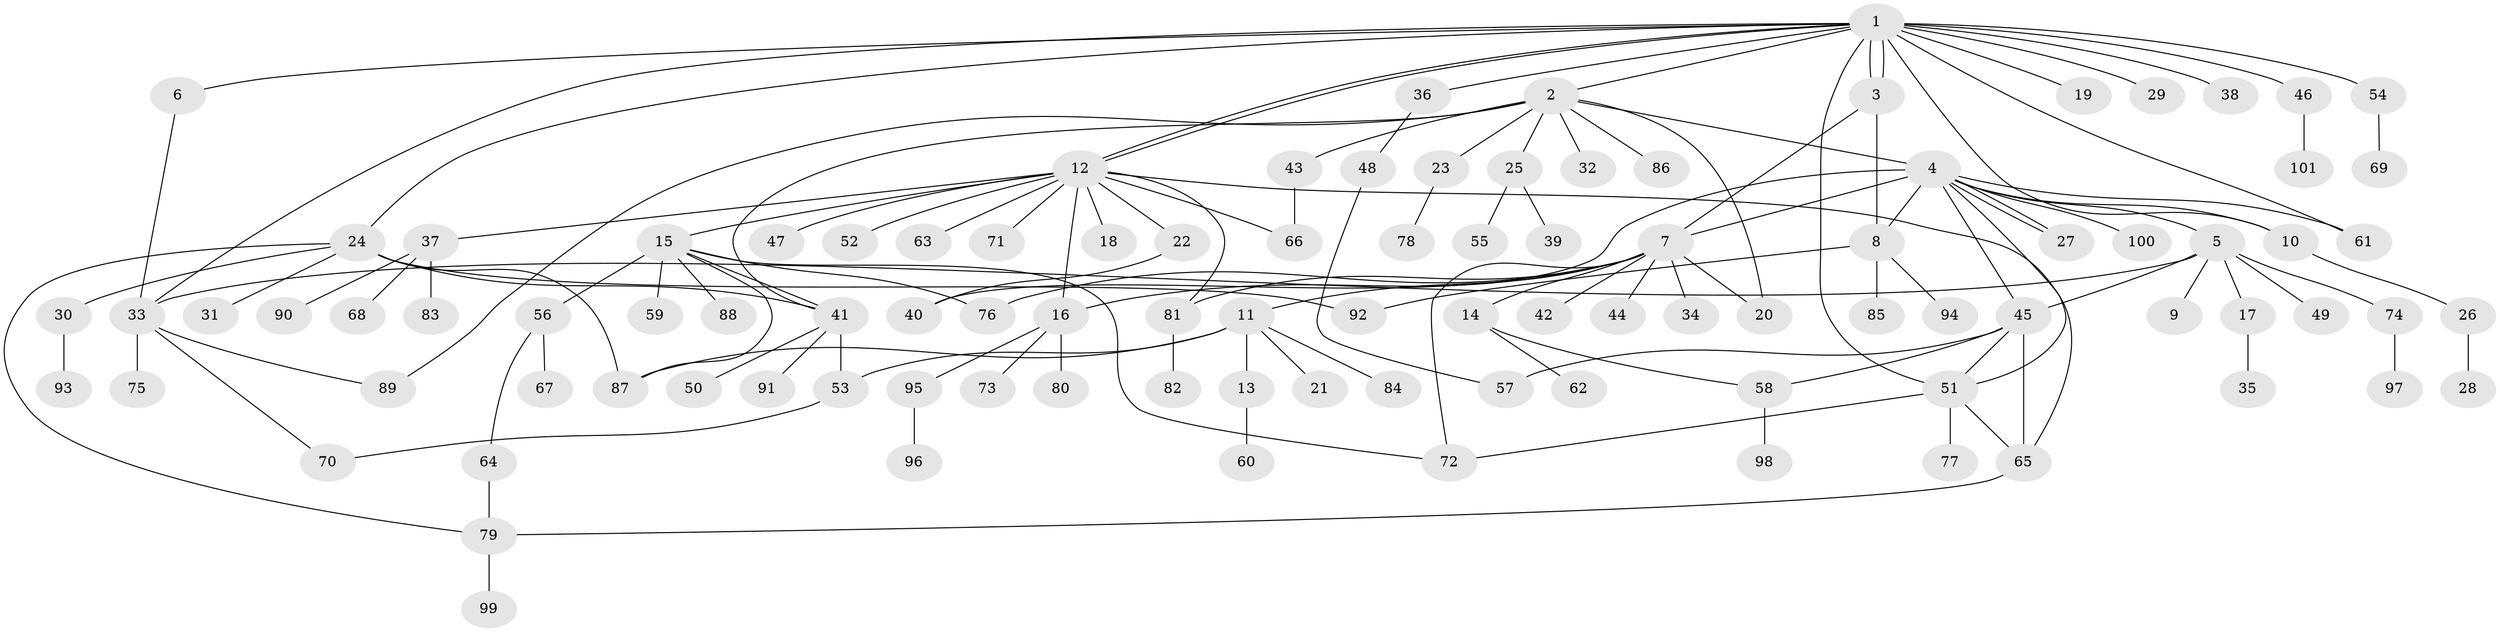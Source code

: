 // coarse degree distribution, {3: 0.11267605633802817, 2: 0.2112676056338028, 6: 0.04225352112676056, 10: 0.014084507042253521, 1: 0.43661971830985913, 14: 0.014084507042253521, 11: 0.014084507042253521, 12: 0.014084507042253521, 4: 0.056338028169014086, 5: 0.056338028169014086, 9: 0.014084507042253521, 7: 0.014084507042253521}
// Generated by graph-tools (version 1.1) at 2025/36/03/04/25 23:36:50]
// undirected, 101 vertices, 134 edges
graph export_dot {
  node [color=gray90,style=filled];
  1;
  2;
  3;
  4;
  5;
  6;
  7;
  8;
  9;
  10;
  11;
  12;
  13;
  14;
  15;
  16;
  17;
  18;
  19;
  20;
  21;
  22;
  23;
  24;
  25;
  26;
  27;
  28;
  29;
  30;
  31;
  32;
  33;
  34;
  35;
  36;
  37;
  38;
  39;
  40;
  41;
  42;
  43;
  44;
  45;
  46;
  47;
  48;
  49;
  50;
  51;
  52;
  53;
  54;
  55;
  56;
  57;
  58;
  59;
  60;
  61;
  62;
  63;
  64;
  65;
  66;
  67;
  68;
  69;
  70;
  71;
  72;
  73;
  74;
  75;
  76;
  77;
  78;
  79;
  80;
  81;
  82;
  83;
  84;
  85;
  86;
  87;
  88;
  89;
  90;
  91;
  92;
  93;
  94;
  95;
  96;
  97;
  98;
  99;
  100;
  101;
  1 -- 2;
  1 -- 3;
  1 -- 3;
  1 -- 6;
  1 -- 10;
  1 -- 12;
  1 -- 12;
  1 -- 19;
  1 -- 24;
  1 -- 29;
  1 -- 33;
  1 -- 36;
  1 -- 38;
  1 -- 46;
  1 -- 51;
  1 -- 54;
  1 -- 61;
  2 -- 4;
  2 -- 20;
  2 -- 23;
  2 -- 25;
  2 -- 32;
  2 -- 41;
  2 -- 43;
  2 -- 86;
  2 -- 89;
  3 -- 7;
  3 -- 8;
  4 -- 5;
  4 -- 7;
  4 -- 8;
  4 -- 10;
  4 -- 27;
  4 -- 27;
  4 -- 40;
  4 -- 45;
  4 -- 51;
  4 -- 61;
  4 -- 100;
  5 -- 9;
  5 -- 17;
  5 -- 33;
  5 -- 45;
  5 -- 49;
  5 -- 74;
  6 -- 33;
  7 -- 11;
  7 -- 14;
  7 -- 16;
  7 -- 20;
  7 -- 34;
  7 -- 42;
  7 -- 44;
  7 -- 72;
  7 -- 76;
  7 -- 81;
  8 -- 85;
  8 -- 92;
  8 -- 94;
  10 -- 26;
  11 -- 13;
  11 -- 21;
  11 -- 53;
  11 -- 84;
  11 -- 87;
  12 -- 15;
  12 -- 16;
  12 -- 18;
  12 -- 22;
  12 -- 37;
  12 -- 47;
  12 -- 52;
  12 -- 63;
  12 -- 65;
  12 -- 66;
  12 -- 71;
  12 -- 81;
  13 -- 60;
  14 -- 58;
  14 -- 62;
  15 -- 41;
  15 -- 56;
  15 -- 59;
  15 -- 72;
  15 -- 76;
  15 -- 87;
  15 -- 88;
  16 -- 73;
  16 -- 80;
  16 -- 95;
  17 -- 35;
  22 -- 40;
  23 -- 78;
  24 -- 30;
  24 -- 31;
  24 -- 41;
  24 -- 79;
  24 -- 87;
  24 -- 92;
  25 -- 39;
  25 -- 55;
  26 -- 28;
  30 -- 93;
  33 -- 70;
  33 -- 75;
  33 -- 89;
  36 -- 48;
  37 -- 68;
  37 -- 83;
  37 -- 90;
  41 -- 50;
  41 -- 53;
  41 -- 91;
  43 -- 66;
  45 -- 51;
  45 -- 57;
  45 -- 58;
  45 -- 65;
  46 -- 101;
  48 -- 57;
  51 -- 65;
  51 -- 72;
  51 -- 77;
  53 -- 70;
  54 -- 69;
  56 -- 64;
  56 -- 67;
  58 -- 98;
  64 -- 79;
  65 -- 79;
  74 -- 97;
  79 -- 99;
  81 -- 82;
  95 -- 96;
}
